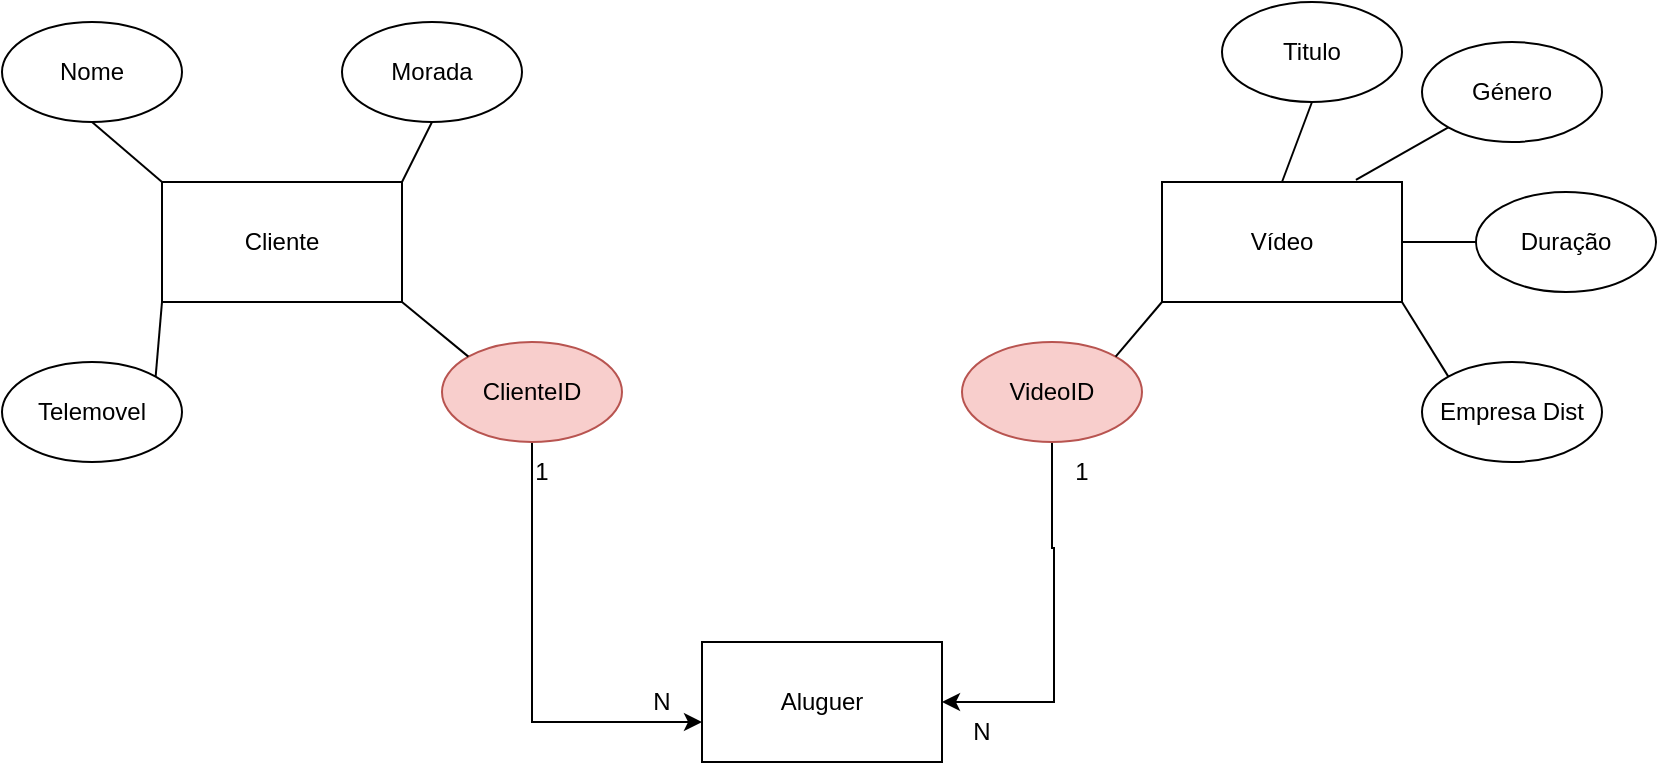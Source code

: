 <mxfile version="26.0.11">
  <diagram name="Página-1" id="H-ZeN5PNFQwEcWbW4MgQ">
    <mxGraphModel dx="960" dy="519" grid="1" gridSize="10" guides="1" tooltips="1" connect="1" arrows="1" fold="1" page="1" pageScale="1" pageWidth="827" pageHeight="1169" math="0" shadow="0">
      <root>
        <mxCell id="0" />
        <mxCell id="1" parent="0" />
        <mxCell id="fIbbeYh1DY2cRxnVT3x6-1" value="Cliente" style="rounded=0;whiteSpace=wrap;html=1;" vertex="1" parent="1">
          <mxGeometry x="80" y="130" width="120" height="60" as="geometry" />
        </mxCell>
        <mxCell id="fIbbeYh1DY2cRxnVT3x6-2" value="Aluguer" style="rounded=0;whiteSpace=wrap;html=1;" vertex="1" parent="1">
          <mxGeometry x="350" y="360" width="120" height="60" as="geometry" />
        </mxCell>
        <mxCell id="fIbbeYh1DY2cRxnVT3x6-3" value="Vídeo" style="rounded=0;whiteSpace=wrap;html=1;" vertex="1" parent="1">
          <mxGeometry x="580" y="130" width="120" height="60" as="geometry" />
        </mxCell>
        <mxCell id="fIbbeYh1DY2cRxnVT3x6-4" value="Nome" style="ellipse;whiteSpace=wrap;html=1;" vertex="1" parent="1">
          <mxGeometry y="50" width="90" height="50" as="geometry" />
        </mxCell>
        <mxCell id="fIbbeYh1DY2cRxnVT3x6-5" value="Morada" style="ellipse;whiteSpace=wrap;html=1;" vertex="1" parent="1">
          <mxGeometry x="170" y="50" width="90" height="50" as="geometry" />
        </mxCell>
        <mxCell id="fIbbeYh1DY2cRxnVT3x6-6" value="Telemovel" style="ellipse;whiteSpace=wrap;html=1;" vertex="1" parent="1">
          <mxGeometry y="220" width="90" height="50" as="geometry" />
        </mxCell>
        <mxCell id="fIbbeYh1DY2cRxnVT3x6-28" value="" style="edgeStyle=orthogonalEdgeStyle;rounded=0;orthogonalLoop=1;jettySize=auto;html=1;entryX=0;entryY=0.667;entryDx=0;entryDy=0;entryPerimeter=0;" edge="1" parent="1" source="fIbbeYh1DY2cRxnVT3x6-7" target="fIbbeYh1DY2cRxnVT3x6-2">
          <mxGeometry relative="1" as="geometry">
            <mxPoint x="265" y="365" as="targetPoint" />
            <Array as="points">
              <mxPoint x="265" y="400" />
            </Array>
          </mxGeometry>
        </mxCell>
        <mxCell id="fIbbeYh1DY2cRxnVT3x6-7" value="ClienteID" style="ellipse;whiteSpace=wrap;html=1;fillColor=#f8cecc;strokeColor=#b85450;" vertex="1" parent="1">
          <mxGeometry x="220" y="210" width="90" height="50" as="geometry" />
        </mxCell>
        <mxCell id="fIbbeYh1DY2cRxnVT3x6-8" value="" style="endArrow=none;html=1;rounded=0;exitX=0.5;exitY=1;exitDx=0;exitDy=0;entryX=0;entryY=0;entryDx=0;entryDy=0;" edge="1" parent="1" source="fIbbeYh1DY2cRxnVT3x6-4" target="fIbbeYh1DY2cRxnVT3x6-1">
          <mxGeometry width="50" height="50" relative="1" as="geometry">
            <mxPoint x="130" y="110" as="sourcePoint" />
            <mxPoint x="180" y="60" as="targetPoint" />
          </mxGeometry>
        </mxCell>
        <mxCell id="fIbbeYh1DY2cRxnVT3x6-9" value="" style="endArrow=none;html=1;rounded=0;exitX=1;exitY=0;exitDx=0;exitDy=0;entryX=0.5;entryY=1;entryDx=0;entryDy=0;" edge="1" parent="1" source="fIbbeYh1DY2cRxnVT3x6-1" target="fIbbeYh1DY2cRxnVT3x6-5">
          <mxGeometry width="50" height="50" relative="1" as="geometry">
            <mxPoint x="85" y="110" as="sourcePoint" />
            <mxPoint x="120" y="140" as="targetPoint" />
          </mxGeometry>
        </mxCell>
        <mxCell id="fIbbeYh1DY2cRxnVT3x6-10" value="" style="endArrow=none;html=1;rounded=0;exitX=0;exitY=1;exitDx=0;exitDy=0;entryX=1;entryY=0;entryDx=0;entryDy=0;" edge="1" parent="1" source="fIbbeYh1DY2cRxnVT3x6-1" target="fIbbeYh1DY2cRxnVT3x6-6">
          <mxGeometry width="50" height="50" relative="1" as="geometry">
            <mxPoint x="55" y="110" as="sourcePoint" />
            <mxPoint x="90" y="140" as="targetPoint" />
          </mxGeometry>
        </mxCell>
        <mxCell id="fIbbeYh1DY2cRxnVT3x6-11" value="" style="endArrow=none;html=1;rounded=0;exitX=1;exitY=1;exitDx=0;exitDy=0;entryX=0;entryY=0;entryDx=0;entryDy=0;" edge="1" parent="1" source="fIbbeYh1DY2cRxnVT3x6-1" target="fIbbeYh1DY2cRxnVT3x6-7">
          <mxGeometry width="50" height="50" relative="1" as="geometry">
            <mxPoint x="65" y="120" as="sourcePoint" />
            <mxPoint x="100" y="150" as="targetPoint" />
          </mxGeometry>
        </mxCell>
        <mxCell id="fIbbeYh1DY2cRxnVT3x6-12" value="Titulo" style="ellipse;whiteSpace=wrap;html=1;" vertex="1" parent="1">
          <mxGeometry x="610" y="40" width="90" height="50" as="geometry" />
        </mxCell>
        <mxCell id="fIbbeYh1DY2cRxnVT3x6-13" value="Género" style="ellipse;whiteSpace=wrap;html=1;" vertex="1" parent="1">
          <mxGeometry x="710" y="60" width="90" height="50" as="geometry" />
        </mxCell>
        <mxCell id="fIbbeYh1DY2cRxnVT3x6-14" value="Duração" style="ellipse;whiteSpace=wrap;html=1;" vertex="1" parent="1">
          <mxGeometry x="737" y="135" width="90" height="50" as="geometry" />
        </mxCell>
        <mxCell id="fIbbeYh1DY2cRxnVT3x6-23" value="" style="edgeStyle=orthogonalEdgeStyle;rounded=0;orthogonalLoop=1;jettySize=auto;html=1;entryX=1;entryY=0.5;entryDx=0;entryDy=0;" edge="1" parent="1" source="fIbbeYh1DY2cRxnVT3x6-15" target="fIbbeYh1DY2cRxnVT3x6-2">
          <mxGeometry relative="1" as="geometry">
            <mxPoint x="525" y="365" as="targetPoint" />
            <Array as="points">
              <mxPoint x="525" y="313" />
              <mxPoint x="526" y="313" />
              <mxPoint x="526" y="390" />
            </Array>
          </mxGeometry>
        </mxCell>
        <mxCell id="fIbbeYh1DY2cRxnVT3x6-15" value="VideoID" style="ellipse;whiteSpace=wrap;html=1;fillColor=#f8cecc;strokeColor=#b85450;" vertex="1" parent="1">
          <mxGeometry x="480" y="210" width="90" height="50" as="geometry" />
        </mxCell>
        <mxCell id="fIbbeYh1DY2cRxnVT3x6-16" value="Empresa Dist" style="ellipse;whiteSpace=wrap;html=1;" vertex="1" parent="1">
          <mxGeometry x="710" y="220" width="90" height="50" as="geometry" />
        </mxCell>
        <mxCell id="fIbbeYh1DY2cRxnVT3x6-17" value="" style="endArrow=none;html=1;rounded=0;exitX=0.5;exitY=0;exitDx=0;exitDy=0;entryX=0.5;entryY=1;entryDx=0;entryDy=0;" edge="1" parent="1" source="fIbbeYh1DY2cRxnVT3x6-3" target="fIbbeYh1DY2cRxnVT3x6-12">
          <mxGeometry width="50" height="50" relative="1" as="geometry">
            <mxPoint x="210" y="140" as="sourcePoint" />
            <mxPoint x="225" y="110" as="targetPoint" />
          </mxGeometry>
        </mxCell>
        <mxCell id="fIbbeYh1DY2cRxnVT3x6-18" value="" style="endArrow=none;html=1;rounded=0;exitX=0.808;exitY=-0.017;exitDx=0;exitDy=0;entryX=0;entryY=1;entryDx=0;entryDy=0;exitPerimeter=0;" edge="1" parent="1" source="fIbbeYh1DY2cRxnVT3x6-3" target="fIbbeYh1DY2cRxnVT3x6-13">
          <mxGeometry width="50" height="50" relative="1" as="geometry">
            <mxPoint x="650" y="140" as="sourcePoint" />
            <mxPoint x="665" y="100" as="targetPoint" />
          </mxGeometry>
        </mxCell>
        <mxCell id="fIbbeYh1DY2cRxnVT3x6-19" value="" style="endArrow=none;html=1;rounded=0;exitX=1;exitY=0.5;exitDx=0;exitDy=0;entryX=0;entryY=0.5;entryDx=0;entryDy=0;" edge="1" parent="1" source="fIbbeYh1DY2cRxnVT3x6-3" target="fIbbeYh1DY2cRxnVT3x6-14">
          <mxGeometry width="50" height="50" relative="1" as="geometry">
            <mxPoint x="660" y="150" as="sourcePoint" />
            <mxPoint x="675" y="110" as="targetPoint" />
          </mxGeometry>
        </mxCell>
        <mxCell id="fIbbeYh1DY2cRxnVT3x6-20" value="" style="endArrow=none;html=1;rounded=0;exitX=0;exitY=0;exitDx=0;exitDy=0;entryX=1;entryY=1;entryDx=0;entryDy=0;" edge="1" parent="1" source="fIbbeYh1DY2cRxnVT3x6-16" target="fIbbeYh1DY2cRxnVT3x6-3">
          <mxGeometry width="50" height="50" relative="1" as="geometry">
            <mxPoint x="670" y="160" as="sourcePoint" />
            <mxPoint x="685" y="120" as="targetPoint" />
          </mxGeometry>
        </mxCell>
        <mxCell id="fIbbeYh1DY2cRxnVT3x6-21" value="" style="endArrow=none;html=1;rounded=0;exitX=1;exitY=0;exitDx=0;exitDy=0;entryX=0;entryY=1;entryDx=0;entryDy=0;" edge="1" parent="1" source="fIbbeYh1DY2cRxnVT3x6-15" target="fIbbeYh1DY2cRxnVT3x6-3">
          <mxGeometry width="50" height="50" relative="1" as="geometry">
            <mxPoint x="680" y="170" as="sourcePoint" />
            <mxPoint x="695" y="130" as="targetPoint" />
          </mxGeometry>
        </mxCell>
        <mxCell id="fIbbeYh1DY2cRxnVT3x6-25" value="1" style="text;html=1;align=center;verticalAlign=middle;whiteSpace=wrap;rounded=0;" vertex="1" parent="1">
          <mxGeometry x="510" y="260" width="60" height="30" as="geometry" />
        </mxCell>
        <mxCell id="fIbbeYh1DY2cRxnVT3x6-26" value="N" style="text;html=1;align=center;verticalAlign=middle;whiteSpace=wrap;rounded=0;" vertex="1" parent="1">
          <mxGeometry x="460" y="390" width="60" height="30" as="geometry" />
        </mxCell>
        <mxCell id="fIbbeYh1DY2cRxnVT3x6-29" value="1" style="text;html=1;align=center;verticalAlign=middle;whiteSpace=wrap;rounded=0;" vertex="1" parent="1">
          <mxGeometry x="240" y="260" width="60" height="30" as="geometry" />
        </mxCell>
        <mxCell id="fIbbeYh1DY2cRxnVT3x6-30" value="N" style="text;html=1;align=center;verticalAlign=middle;whiteSpace=wrap;rounded=0;" vertex="1" parent="1">
          <mxGeometry x="300" y="375" width="60" height="30" as="geometry" />
        </mxCell>
      </root>
    </mxGraphModel>
  </diagram>
</mxfile>
